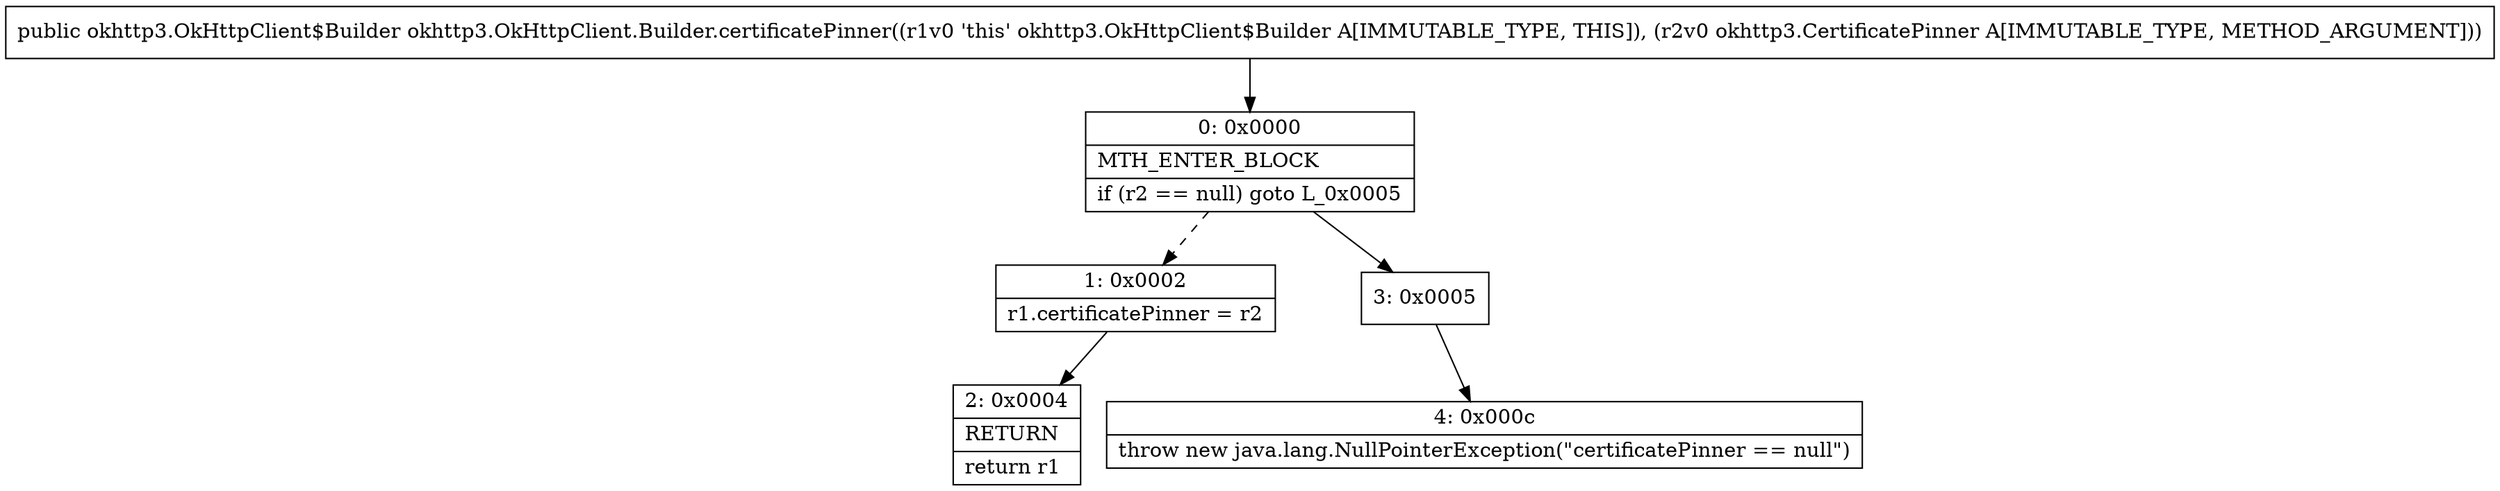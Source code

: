 digraph "CFG forokhttp3.OkHttpClient.Builder.certificatePinner(Lokhttp3\/CertificatePinner;)Lokhttp3\/OkHttpClient$Builder;" {
Node_0 [shape=record,label="{0\:\ 0x0000|MTH_ENTER_BLOCK\l|if (r2 == null) goto L_0x0005\l}"];
Node_1 [shape=record,label="{1\:\ 0x0002|r1.certificatePinner = r2\l}"];
Node_2 [shape=record,label="{2\:\ 0x0004|RETURN\l|return r1\l}"];
Node_3 [shape=record,label="{3\:\ 0x0005}"];
Node_4 [shape=record,label="{4\:\ 0x000c|throw new java.lang.NullPointerException(\"certificatePinner == null\")\l}"];
MethodNode[shape=record,label="{public okhttp3.OkHttpClient$Builder okhttp3.OkHttpClient.Builder.certificatePinner((r1v0 'this' okhttp3.OkHttpClient$Builder A[IMMUTABLE_TYPE, THIS]), (r2v0 okhttp3.CertificatePinner A[IMMUTABLE_TYPE, METHOD_ARGUMENT])) }"];
MethodNode -> Node_0;
Node_0 -> Node_1[style=dashed];
Node_0 -> Node_3;
Node_1 -> Node_2;
Node_3 -> Node_4;
}

